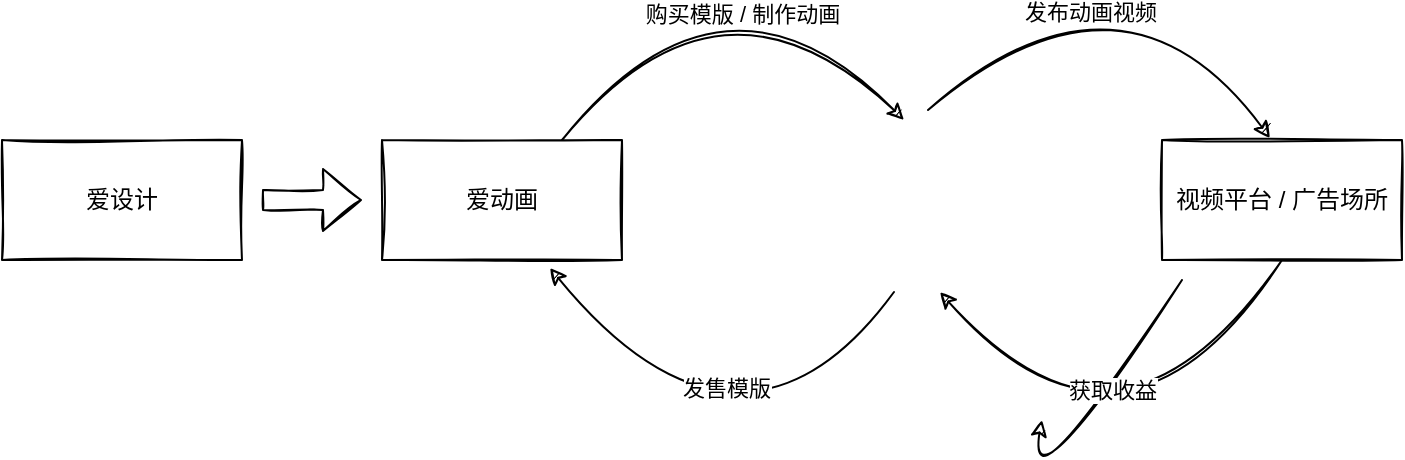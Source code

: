<mxfile version="20.0.4" type="github">
  <diagram id="g5LdAZqcsG4XPn_OqiQN" name="Page-1">
    <mxGraphModel dx="770" dy="535" grid="1" gridSize="10" guides="1" tooltips="1" connect="1" arrows="1" fold="1" page="1" pageScale="1" pageWidth="827" pageHeight="1169" math="0" shadow="0">
      <root>
        <mxCell id="0" />
        <mxCell id="1" parent="0" />
        <mxCell id="9ShA078spcc997djoVab-4" value="视频平台 / 广告场所" style="rounded=0;whiteSpace=wrap;html=1;sketch=1;" vertex="1" parent="1">
          <mxGeometry x="620" y="240" width="120" height="60" as="geometry" />
        </mxCell>
        <mxCell id="9ShA078spcc997djoVab-7" value="" style="endArrow=classic;html=1;rounded=0;sketch=1;curved=1;exitX=0.5;exitY=1;exitDx=0;exitDy=0;entryX=0.5;entryY=1;entryDx=0;entryDy=0;" edge="1" parent="1" target="9ShA078spcc997djoVab-3">
          <mxGeometry width="50" height="50" relative="1" as="geometry">
            <mxPoint x="630" y="310" as="sourcePoint" />
            <mxPoint x="560" y="380" as="targetPoint" />
            <Array as="points">
              <mxPoint x="550" y="430" />
            </Array>
          </mxGeometry>
        </mxCell>
        <mxCell id="9ShA078spcc997djoVab-9" value="爱动画" style="rounded=0;whiteSpace=wrap;html=1;sketch=1;" vertex="1" parent="1">
          <mxGeometry x="230" y="240" width="120" height="60" as="geometry" />
        </mxCell>
        <mxCell id="9ShA078spcc997djoVab-14" value="" style="shape=image;verticalLabelPosition=bottom;labelBackgroundColor=default;verticalAlign=top;aspect=fixed;imageAspect=0;image=https://icon-library.com/images/users-icon/users-icon-7.jpg;sketch=1;" vertex="1" parent="1">
          <mxGeometry x="440" y="224" width="92" height="92" as="geometry" />
        </mxCell>
        <mxCell id="9ShA078spcc997djoVab-15" value="" style="endArrow=classic;html=1;rounded=0;sketch=1;curved=1;exitX=0.75;exitY=0;exitDx=0;exitDy=0;entryX=0.5;entryY=0;entryDx=0;entryDy=0;" edge="1" parent="1" source="9ShA078spcc997djoVab-9">
          <mxGeometry width="50" height="50" relative="1" as="geometry">
            <mxPoint x="320" y="220" as="sourcePoint" />
            <mxPoint x="491" y="230" as="targetPoint" />
            <Array as="points">
              <mxPoint x="401" y="140" />
            </Array>
          </mxGeometry>
        </mxCell>
        <mxCell id="9ShA078spcc997djoVab-16" value="购买模版 / 制作动画" style="edgeLabel;html=1;align=center;verticalAlign=middle;resizable=0;points=[];" vertex="1" connectable="0" parent="9ShA078spcc997djoVab-15">
          <mxGeometry x="0.208" y="-28" relative="1" as="geometry">
            <mxPoint x="10" y="-1" as="offset" />
          </mxGeometry>
        </mxCell>
        <mxCell id="9ShA078spcc997djoVab-17" value="" style="endArrow=classic;html=1;rounded=0;sketch=1;curved=1;entryX=0.45;entryY=-0.017;entryDx=0;entryDy=0;entryPerimeter=0;exitX=0.685;exitY=0.011;exitDx=0;exitDy=0;exitPerimeter=0;" edge="1" parent="1" source="9ShA078spcc997djoVab-14" target="9ShA078spcc997djoVab-4">
          <mxGeometry width="50" height="50" relative="1" as="geometry">
            <mxPoint x="580" y="210" as="sourcePoint" />
            <mxPoint x="630" y="160" as="targetPoint" />
            <Array as="points">
              <mxPoint x="600" y="140" />
            </Array>
          </mxGeometry>
        </mxCell>
        <mxCell id="9ShA078spcc997djoVab-18" value="发布动画视频" style="edgeLabel;html=1;align=center;verticalAlign=middle;resizable=0;points=[];" vertex="1" connectable="0" parent="9ShA078spcc997djoVab-17">
          <mxGeometry x="-0.273" y="-17" relative="1" as="geometry">
            <mxPoint y="-1" as="offset" />
          </mxGeometry>
        </mxCell>
        <mxCell id="9ShA078spcc997djoVab-19" value="" style="endArrow=classic;html=1;rounded=0;sketch=1;curved=1;exitX=0.5;exitY=1;exitDx=0;exitDy=0;entryX=0.7;entryY=1.067;entryDx=0;entryDy=0;entryPerimeter=0;" edge="1" parent="1" source="9ShA078spcc997djoVab-14" target="9ShA078spcc997djoVab-9">
          <mxGeometry width="50" height="50" relative="1" as="geometry">
            <mxPoint x="430" y="480" as="sourcePoint" />
            <mxPoint x="310" y="330" as="targetPoint" />
            <Array as="points">
              <mxPoint x="410" y="420" />
            </Array>
          </mxGeometry>
        </mxCell>
        <mxCell id="9ShA078spcc997djoVab-20" value="发售模版" style="edgeLabel;html=1;align=center;verticalAlign=middle;resizable=0;points=[];" vertex="1" connectable="0" parent="9ShA078spcc997djoVab-19">
          <mxGeometry x="0.272" y="-29" relative="1" as="geometry">
            <mxPoint as="offset" />
          </mxGeometry>
        </mxCell>
        <mxCell id="9ShA078spcc997djoVab-23" value="爱设计" style="rounded=0;whiteSpace=wrap;html=1;sketch=1;" vertex="1" parent="1">
          <mxGeometry x="40" y="240" width="120" height="60" as="geometry" />
        </mxCell>
        <mxCell id="9ShA078spcc997djoVab-24" value="" style="shape=flexArrow;endArrow=classic;html=1;rounded=0;sketch=1;curved=1;" edge="1" parent="1">
          <mxGeometry width="50" height="50" relative="1" as="geometry">
            <mxPoint x="170" y="270" as="sourcePoint" />
            <mxPoint x="220" y="270" as="targetPoint" />
          </mxGeometry>
        </mxCell>
        <mxCell id="9ShA078spcc997djoVab-26" value="" style="endArrow=classic;html=1;rounded=0;sketch=1;curved=1;exitX=0.5;exitY=1;exitDx=0;exitDy=0;entryX=0.75;entryY=1;entryDx=0;entryDy=0;" edge="1" parent="1" source="9ShA078spcc997djoVab-4" target="9ShA078spcc997djoVab-14">
          <mxGeometry width="50" height="50" relative="1" as="geometry">
            <mxPoint x="630" y="430" as="sourcePoint" />
            <mxPoint x="680" y="380" as="targetPoint" />
            <Array as="points">
              <mxPoint x="600" y="420" />
            </Array>
          </mxGeometry>
        </mxCell>
        <mxCell id="9ShA078spcc997djoVab-27" value="获取收益" style="edgeLabel;html=1;align=center;verticalAlign=middle;resizable=0;points=[];" vertex="1" connectable="0" parent="9ShA078spcc997djoVab-26">
          <mxGeometry x="0.338" y="-32" relative="1" as="geometry">
            <mxPoint as="offset" />
          </mxGeometry>
        </mxCell>
      </root>
    </mxGraphModel>
  </diagram>
</mxfile>
